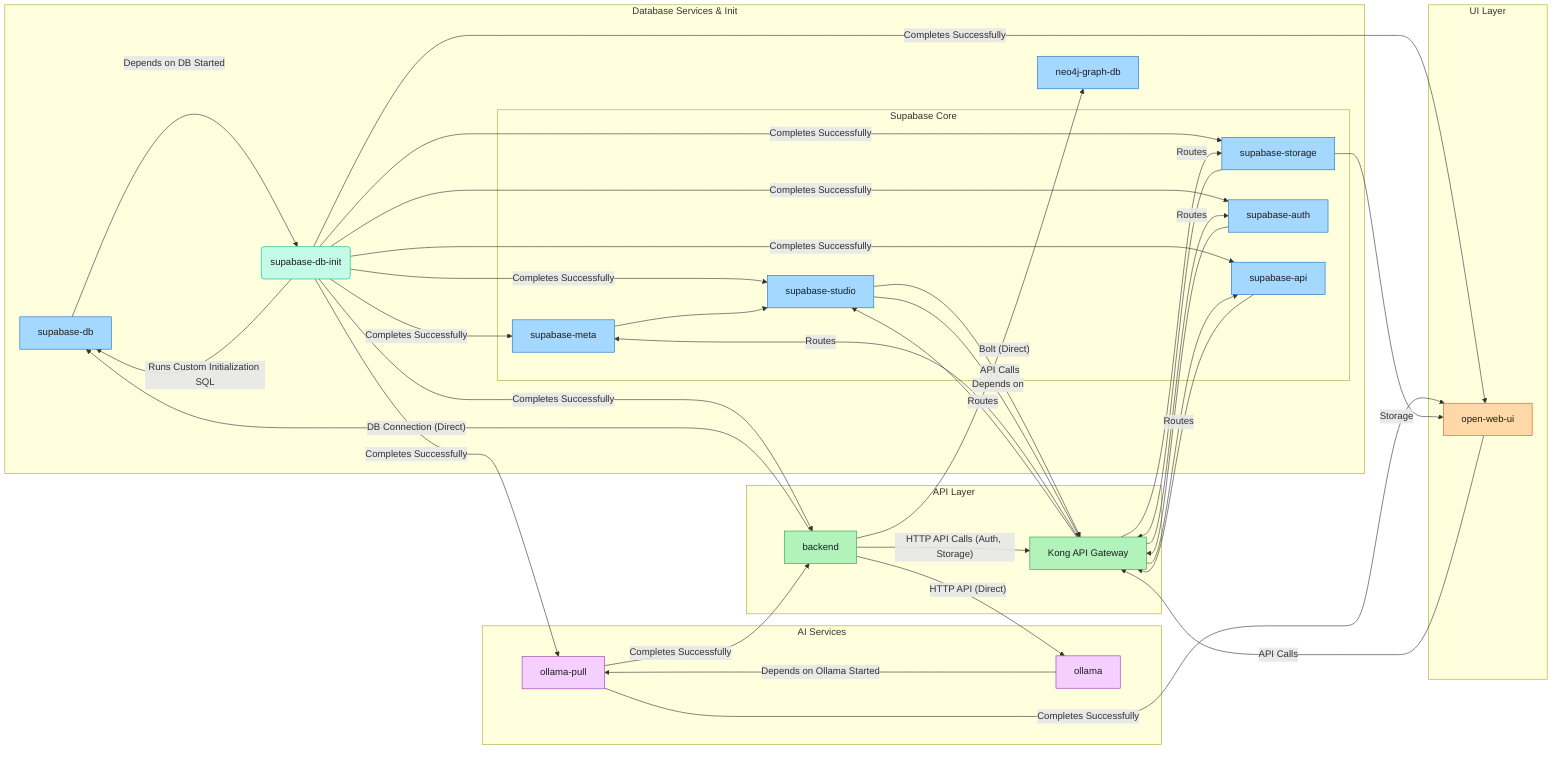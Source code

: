graph LR
    %% Define styles
    classDef database fill:#a5d8ff,stroke:#1971c2,color:#1e1e1e
    classDef ai fill:#f5d0fe,stroke:#9c36b5,color:#1e1e1e
    classDef ui fill:#ffd8a8,stroke:#e8590c,color:#1e1e1e
    classDef api fill:#b2f2bb,stroke:#2f9e44,color:#1e1e1e
    
    %% Database Services & Initialization
    subgraph DB[Database Services & Init]
        direction LR
        supabase-db[supabase-db]
        supabase-db-init(supabase-db-init)
        subgraph Supabase Core
        direction TB
        supabase-meta[supabase-meta]
        supabase-storage[supabase-storage]
        supabase-auth[supabase-auth]
        supabase-api[supabase-api]
        supabase-studio[supabase-studio]
        end
        neo4j-graph-db[neo4j-graph-db]
    end

    %% AI Services
    subgraph AI[AI Services]
        direction TB
        ollama[ollama]
        ollama-pull[ollama-pull]
    end
    
    %% API Layer (moved to right side)
    subgraph API[API Layer]
        kong-api-gateway[Kong API Gateway]
        backend[backend]
    end
    
    %% UI Layer
    subgraph UI[UI Layer]
        open-web-ui[open-web-ui]
    end
    
    %% Connections / Dependencies
    supabase-db -- "Depends on DB Started" --> supabase-db-init
    supabase-db-init -- "Runs Custom Initialization SQL" --> supabase-db
    supabase-db-init -- "Completes Successfully" --> supabase-meta
    supabase-db-init -- "Completes Successfully" --> supabase-storage
    supabase-db-init -- "Completes Successfully" --> supabase-auth
    supabase-db-init -- "Completes Successfully" --> supabase-api
    supabase-db-init -- "Completes Successfully" --> supabase-studio
    supabase-db-init -- "Completes Successfully" --> ollama-pull
    supabase-db-init -- "Completes Successfully" --> open-web-ui
    supabase-db-init -- "Completes Successfully" --> backend

    %% Service Inter-dependencies (After db-init)
    %% Connections now go through Kong where applicable
    supabase-meta --> supabase-studio
    supabase-auth --> kong-api-gateway
    supabase-api --> kong-api-gateway
    supabase-storage --> kong-api-gateway
    supabase-studio -- API Calls --> kong-api-gateway
    backend -- "HTTP API Calls (Auth, Storage)" --> kong-api-gateway
    open-web-ui -- API Calls --> kong-api-gateway

    kong-api-gateway -- Routes --> supabase-auth
    kong-api-gateway -- Routes --> supabase-api
    kong-api-gateway -- Routes --> supabase-storage
    kong-api-gateway -- Routes --> supabase-meta
    kong-api-gateway -- Routes --> supabase-studio

    backend -- "Bolt (Direct)" --> neo4j-graph-db
    backend -- "HTTP API (Direct)" --> ollama
    backend -- "DB Connection (Direct)" --> supabase-db
    ollama-pull -- "Completes Successfully" --> open-web-ui
    ollama-pull -- "Completes Successfully" --> backend
    supabase-storage -- Storage --> open-web-ui
    ollama -- "Depends on Ollama Started" --> ollama-pull

    %% Add dependency of Studio on Kong
    supabase-studio -- "Depends on" --> kong-api-gateway


    %% Apply styles
    classDef init fill:#c3fae8,stroke:#12b886,color:#1e1e1e
    class supabase-db,neo4j-graph-db database
    class supabase-meta,supabase-storage,supabase-auth,supabase-api,supabase-studio database
    class ollama,ollama-pull ai
    class open-web-ui ui
    class backend api
    class kong-api-gateway api
    class supabase-db-init init